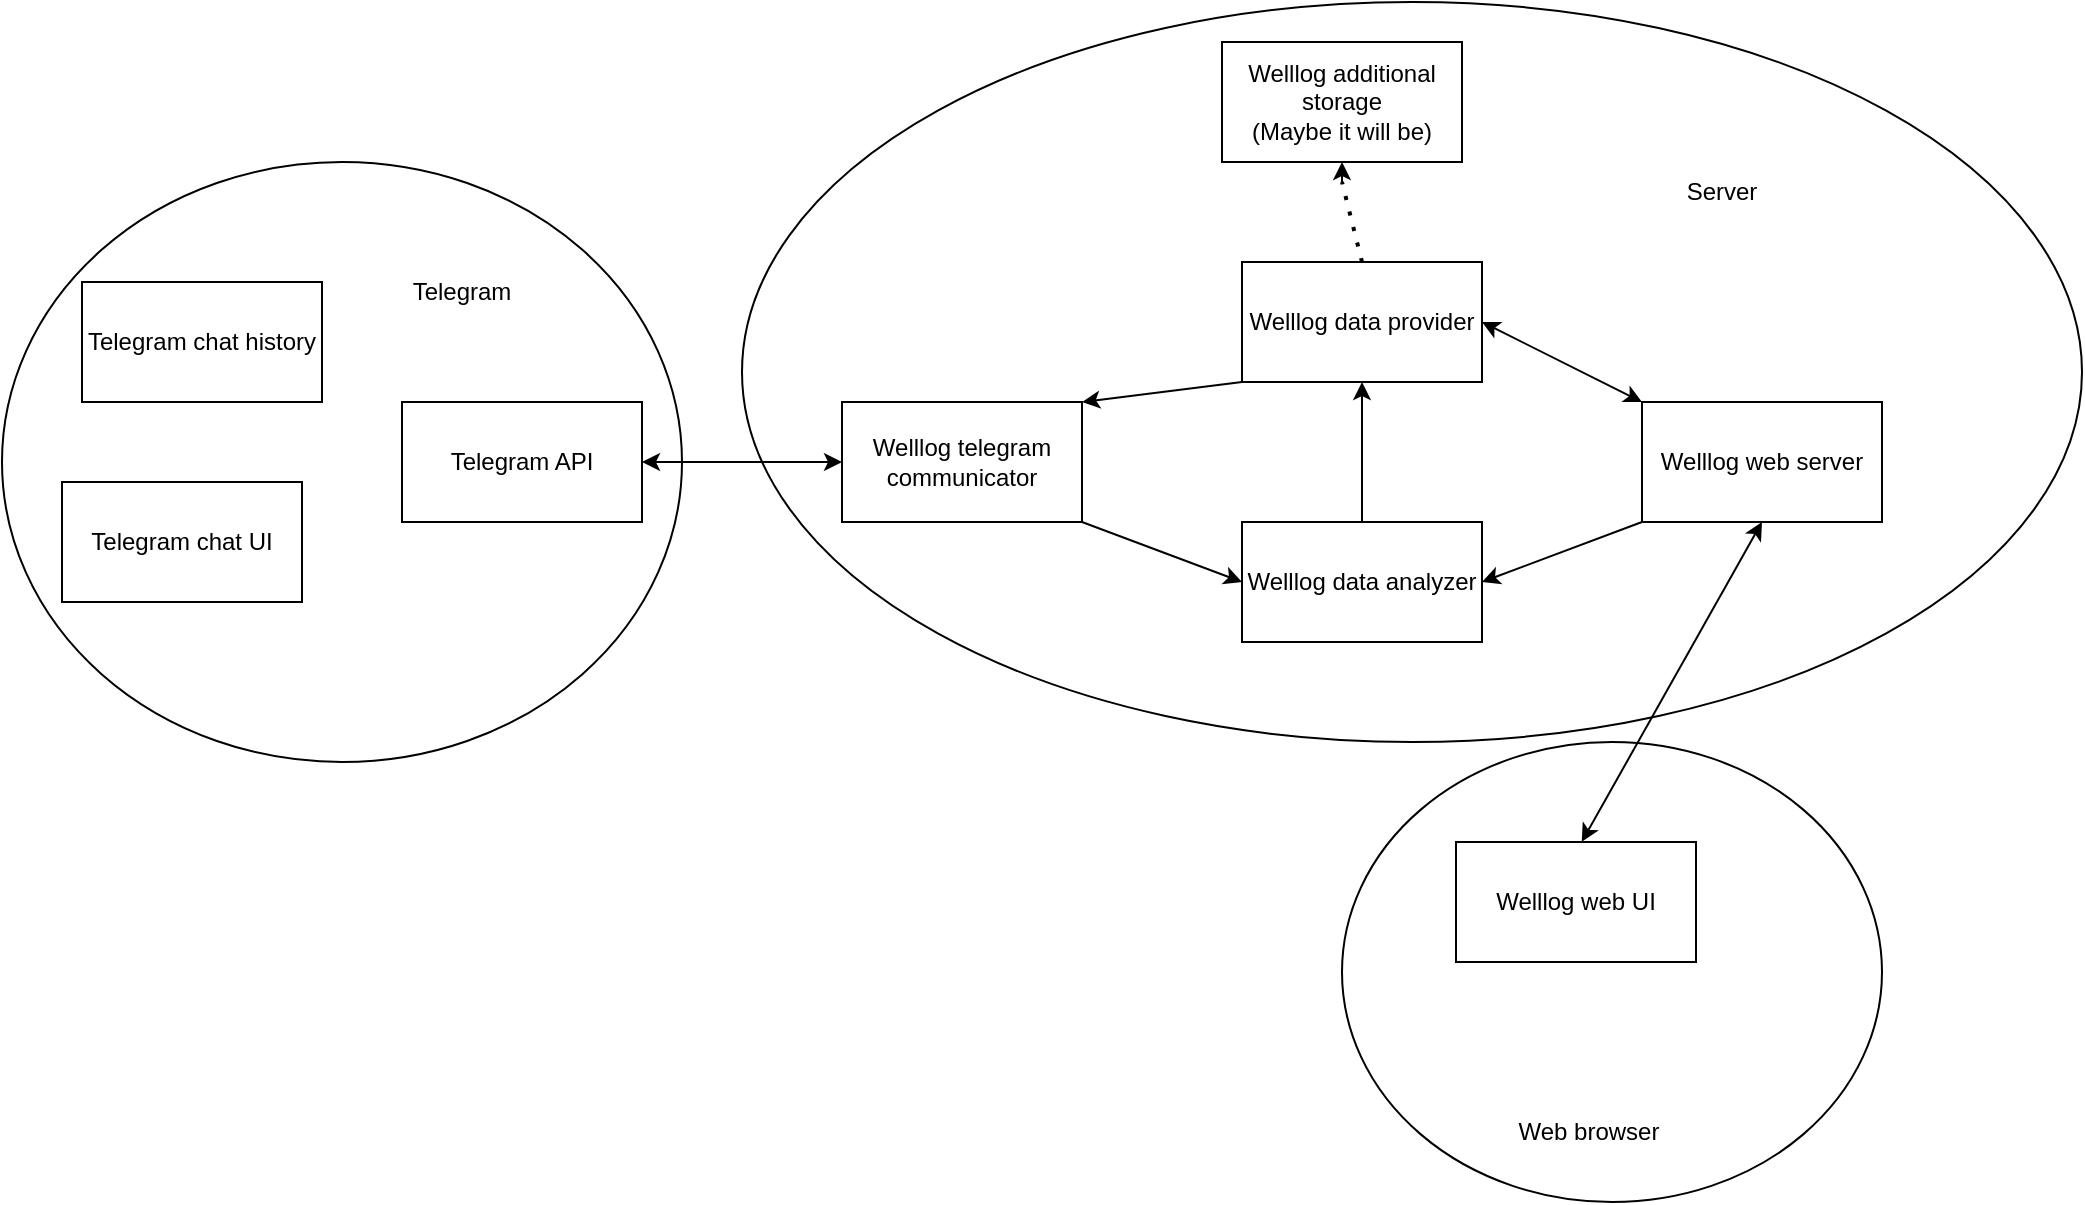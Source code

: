 <mxfile version="21.0.8" type="github">
  <diagram name="App components" id="lCMRPWak-l99gqr__HIk">
    <mxGraphModel dx="813" dy="2799" grid="1" gridSize="10" guides="1" tooltips="1" connect="1" arrows="1" fold="1" page="1" pageScale="1" pageWidth="1654" pageHeight="2336" math="0" shadow="0">
      <root>
        <mxCell id="0" />
        <mxCell id="1" parent="0" />
        <mxCell id="ZEpah68i9C4C2sU9uKjD-15" value="" style="ellipse;whiteSpace=wrap;html=1;" vertex="1" parent="1">
          <mxGeometry x="410" y="-120" width="670" height="370" as="geometry" />
        </mxCell>
        <mxCell id="ZEpah68i9C4C2sU9uKjD-8" value="" style="ellipse;whiteSpace=wrap;html=1;" vertex="1" parent="1">
          <mxGeometry x="710" y="250" width="270" height="230" as="geometry" />
        </mxCell>
        <mxCell id="4o0hdnLatyUBeNMG3Ewm-8" value="" style="ellipse;whiteSpace=wrap;html=1;" parent="1" vertex="1">
          <mxGeometry x="40" y="-40" width="340" height="300" as="geometry" />
        </mxCell>
        <mxCell id="4o0hdnLatyUBeNMG3Ewm-1" value="Telegram chat history" style="rounded=0;whiteSpace=wrap;html=1;" parent="1" vertex="1">
          <mxGeometry x="80" y="20" width="120" height="60" as="geometry" />
        </mxCell>
        <mxCell id="4o0hdnLatyUBeNMG3Ewm-2" value="Telegram chat UI" style="rounded=0;whiteSpace=wrap;html=1;" parent="1" vertex="1">
          <mxGeometry x="70" y="120" width="120" height="60" as="geometry" />
        </mxCell>
        <mxCell id="4o0hdnLatyUBeNMG3Ewm-3" value="Telegram API" style="rounded=0;whiteSpace=wrap;html=1;" parent="1" vertex="1">
          <mxGeometry x="240" y="80" width="120" height="60" as="geometry" />
        </mxCell>
        <mxCell id="4o0hdnLatyUBeNMG3Ewm-4" value="Welllog web server" style="rounded=0;whiteSpace=wrap;html=1;" parent="1" vertex="1">
          <mxGeometry x="860" y="80" width="120" height="60" as="geometry" />
        </mxCell>
        <mxCell id="4o0hdnLatyUBeNMG3Ewm-5" value="Welllog web UI" style="rounded=0;whiteSpace=wrap;html=1;" parent="1" vertex="1">
          <mxGeometry x="767" y="300" width="120" height="60" as="geometry" />
        </mxCell>
        <mxCell id="4o0hdnLatyUBeNMG3Ewm-9" value="Welllog data provider&lt;br&gt;" style="rounded=0;whiteSpace=wrap;html=1;" parent="1" vertex="1">
          <mxGeometry x="660" y="10" width="120" height="60" as="geometry" />
        </mxCell>
        <mxCell id="4o0hdnLatyUBeNMG3Ewm-10" value="Welllog data analyzer" style="rounded=0;whiteSpace=wrap;html=1;" parent="1" vertex="1">
          <mxGeometry x="660" y="140" width="120" height="60" as="geometry" />
        </mxCell>
        <mxCell id="4o0hdnLatyUBeNMG3Ewm-11" value="Welllog telegram communicator" style="rounded=0;whiteSpace=wrap;html=1;" parent="1" vertex="1">
          <mxGeometry x="460" y="80" width="120" height="60" as="geometry" />
        </mxCell>
        <mxCell id="4o0hdnLatyUBeNMG3Ewm-12" value="" style="endArrow=classic;startArrow=classic;html=1;rounded=0;exitX=1;exitY=0.5;exitDx=0;exitDy=0;entryX=0;entryY=0.5;entryDx=0;entryDy=0;" parent="1" source="4o0hdnLatyUBeNMG3Ewm-3" target="4o0hdnLatyUBeNMG3Ewm-11" edge="1">
          <mxGeometry width="50" height="50" relative="1" as="geometry">
            <mxPoint x="380" y="160" as="sourcePoint" />
            <mxPoint x="430" y="110" as="targetPoint" />
          </mxGeometry>
        </mxCell>
        <mxCell id="ZEpah68i9C4C2sU9uKjD-1" value="" style="endArrow=none;dashed=1;html=1;dashPattern=1 3;strokeWidth=2;rounded=0;exitX=0.5;exitY=0;exitDx=0;exitDy=0;" edge="1" parent="1" source="4o0hdnLatyUBeNMG3Ewm-9">
          <mxGeometry width="50" height="50" relative="1" as="geometry">
            <mxPoint x="660" y="-20" as="sourcePoint" />
            <mxPoint x="710" y="-30" as="targetPoint" />
          </mxGeometry>
        </mxCell>
        <mxCell id="ZEpah68i9C4C2sU9uKjD-2" value="" style="endArrow=classic;html=1;rounded=0;" edge="1" parent="1">
          <mxGeometry width="50" height="50" relative="1" as="geometry">
            <mxPoint x="710" y="-30" as="sourcePoint" />
            <mxPoint x="710" y="-40" as="targetPoint" />
          </mxGeometry>
        </mxCell>
        <mxCell id="ZEpah68i9C4C2sU9uKjD-3" value="Welllog additional storage&lt;br&gt;(Maybe it will be)" style="rounded=0;whiteSpace=wrap;html=1;" vertex="1" parent="1">
          <mxGeometry x="650" y="-100" width="120" height="60" as="geometry" />
        </mxCell>
        <mxCell id="ZEpah68i9C4C2sU9uKjD-4" value="" style="endArrow=classic;html=1;rounded=0;exitX=0.5;exitY=0;exitDx=0;exitDy=0;entryX=0.5;entryY=1;entryDx=0;entryDy=0;" edge="1" parent="1" source="4o0hdnLatyUBeNMG3Ewm-10" target="4o0hdnLatyUBeNMG3Ewm-9">
          <mxGeometry width="50" height="50" relative="1" as="geometry">
            <mxPoint x="690" y="140" as="sourcePoint" />
            <mxPoint x="740" y="90" as="targetPoint" />
          </mxGeometry>
        </mxCell>
        <mxCell id="ZEpah68i9C4C2sU9uKjD-5" value="" style="endArrow=classic;html=1;rounded=0;exitX=1;exitY=1;exitDx=0;exitDy=0;entryX=0;entryY=0.5;entryDx=0;entryDy=0;" edge="1" parent="1" source="4o0hdnLatyUBeNMG3Ewm-11" target="4o0hdnLatyUBeNMG3Ewm-10">
          <mxGeometry width="50" height="50" relative="1" as="geometry">
            <mxPoint x="610" y="160" as="sourcePoint" />
            <mxPoint x="660" y="110" as="targetPoint" />
          </mxGeometry>
        </mxCell>
        <mxCell id="ZEpah68i9C4C2sU9uKjD-6" value="" style="endArrow=classic;html=1;rounded=0;entryX=1;entryY=0;entryDx=0;entryDy=0;exitX=0;exitY=1;exitDx=0;exitDy=0;" edge="1" parent="1" source="4o0hdnLatyUBeNMG3Ewm-9" target="4o0hdnLatyUBeNMG3Ewm-11">
          <mxGeometry width="50" height="50" relative="1" as="geometry">
            <mxPoint x="510" y="270" as="sourcePoint" />
            <mxPoint x="560" y="220" as="targetPoint" />
          </mxGeometry>
        </mxCell>
        <mxCell id="ZEpah68i9C4C2sU9uKjD-9" value="Web browser" style="text;html=1;strokeColor=none;fillColor=none;align=center;verticalAlign=middle;whiteSpace=wrap;rounded=0;" vertex="1" parent="1">
          <mxGeometry x="797" y="430" width="73" height="30" as="geometry" />
        </mxCell>
        <mxCell id="ZEpah68i9C4C2sU9uKjD-10" value="" style="endArrow=classic;startArrow=classic;html=1;rounded=0;entryX=0.5;entryY=1;entryDx=0;entryDy=0;exitX=0.444;exitY=0.217;exitDx=0;exitDy=0;exitPerimeter=0;" edge="1" parent="1" source="ZEpah68i9C4C2sU9uKjD-8" target="4o0hdnLatyUBeNMG3Ewm-4">
          <mxGeometry width="50" height="50" relative="1" as="geometry">
            <mxPoint x="780" y="210" as="sourcePoint" />
            <mxPoint x="830" y="160" as="targetPoint" />
          </mxGeometry>
        </mxCell>
        <mxCell id="ZEpah68i9C4C2sU9uKjD-11" value="" style="endArrow=classic;startArrow=classic;html=1;rounded=0;exitX=1;exitY=0.5;exitDx=0;exitDy=0;entryX=0;entryY=0;entryDx=0;entryDy=0;" edge="1" parent="1" source="4o0hdnLatyUBeNMG3Ewm-9" target="4o0hdnLatyUBeNMG3Ewm-4">
          <mxGeometry width="50" height="50" relative="1" as="geometry">
            <mxPoint x="770" y="170" as="sourcePoint" />
            <mxPoint x="860" y="140" as="targetPoint" />
          </mxGeometry>
        </mxCell>
        <mxCell id="ZEpah68i9C4C2sU9uKjD-12" value="" style="endArrow=classic;html=1;rounded=0;entryX=1;entryY=0.5;entryDx=0;entryDy=0;exitX=0;exitY=1;exitDx=0;exitDy=0;" edge="1" parent="1" source="4o0hdnLatyUBeNMG3Ewm-4" target="4o0hdnLatyUBeNMG3Ewm-10">
          <mxGeometry width="50" height="50" relative="1" as="geometry">
            <mxPoint x="860" y="140" as="sourcePoint" />
            <mxPoint x="820" y="120" as="targetPoint" />
          </mxGeometry>
        </mxCell>
        <mxCell id="ZEpah68i9C4C2sU9uKjD-16" value="Server" style="text;html=1;strokeColor=none;fillColor=none;align=center;verticalAlign=middle;whiteSpace=wrap;rounded=0;" vertex="1" parent="1">
          <mxGeometry x="870" y="-40" width="60" height="30" as="geometry" />
        </mxCell>
        <mxCell id="ZEpah68i9C4C2sU9uKjD-17" value="Telegram" style="text;html=1;strokeColor=none;fillColor=none;align=center;verticalAlign=middle;whiteSpace=wrap;rounded=0;" vertex="1" parent="1">
          <mxGeometry x="240" y="10" width="60" height="30" as="geometry" />
        </mxCell>
      </root>
    </mxGraphModel>
  </diagram>
</mxfile>
